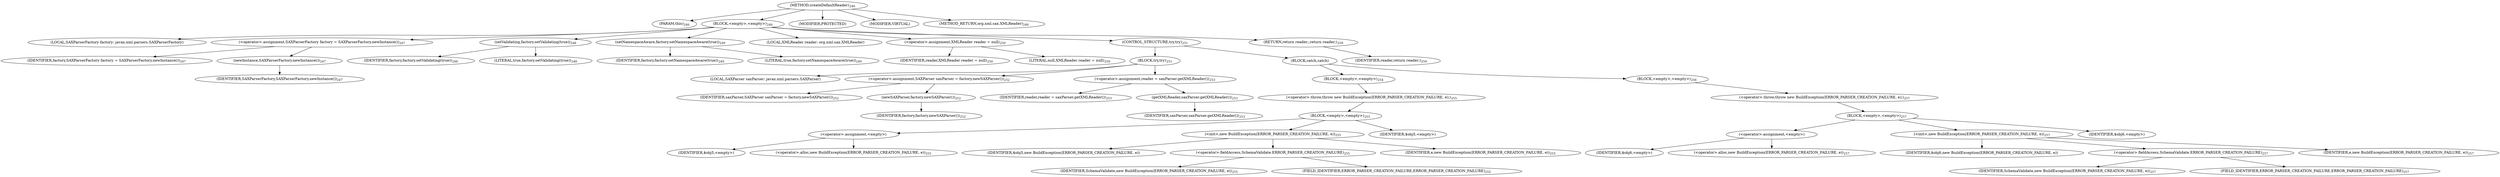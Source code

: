 digraph "createDefaultReader" {  
"406" [label = <(METHOD,createDefaultReader)<SUB>246</SUB>> ]
"407" [label = <(PARAM,this)<SUB>246</SUB>> ]
"408" [label = <(BLOCK,&lt;empty&gt;,&lt;empty&gt;)<SUB>246</SUB>> ]
"409" [label = <(LOCAL,SAXParserFactory factory: javax.xml.parsers.SAXParserFactory)> ]
"410" [label = <(&lt;operator&gt;.assignment,SAXParserFactory factory = SAXParserFactory.newInstance())<SUB>247</SUB>> ]
"411" [label = <(IDENTIFIER,factory,SAXParserFactory factory = SAXParserFactory.newInstance())<SUB>247</SUB>> ]
"412" [label = <(newInstance,SAXParserFactory.newInstance())<SUB>247</SUB>> ]
"413" [label = <(IDENTIFIER,SAXParserFactory,SAXParserFactory.newInstance())<SUB>247</SUB>> ]
"414" [label = <(setValidating,factory.setValidating(true))<SUB>248</SUB>> ]
"415" [label = <(IDENTIFIER,factory,factory.setValidating(true))<SUB>248</SUB>> ]
"416" [label = <(LITERAL,true,factory.setValidating(true))<SUB>248</SUB>> ]
"417" [label = <(setNamespaceAware,factory.setNamespaceAware(true))<SUB>249</SUB>> ]
"418" [label = <(IDENTIFIER,factory,factory.setNamespaceAware(true))<SUB>249</SUB>> ]
"419" [label = <(LITERAL,true,factory.setNamespaceAware(true))<SUB>249</SUB>> ]
"420" [label = <(LOCAL,XMLReader reader: org.xml.sax.XMLReader)> ]
"421" [label = <(&lt;operator&gt;.assignment,XMLReader reader = null)<SUB>250</SUB>> ]
"422" [label = <(IDENTIFIER,reader,XMLReader reader = null)<SUB>250</SUB>> ]
"423" [label = <(LITERAL,null,XMLReader reader = null)<SUB>250</SUB>> ]
"424" [label = <(CONTROL_STRUCTURE,try,try)<SUB>251</SUB>> ]
"425" [label = <(BLOCK,try,try)<SUB>251</SUB>> ]
"426" [label = <(LOCAL,SAXParser saxParser: javax.xml.parsers.SAXParser)> ]
"427" [label = <(&lt;operator&gt;.assignment,SAXParser saxParser = factory.newSAXParser())<SUB>252</SUB>> ]
"428" [label = <(IDENTIFIER,saxParser,SAXParser saxParser = factory.newSAXParser())<SUB>252</SUB>> ]
"429" [label = <(newSAXParser,factory.newSAXParser())<SUB>252</SUB>> ]
"430" [label = <(IDENTIFIER,factory,factory.newSAXParser())<SUB>252</SUB>> ]
"431" [label = <(&lt;operator&gt;.assignment,reader = saxParser.getXMLReader())<SUB>253</SUB>> ]
"432" [label = <(IDENTIFIER,reader,reader = saxParser.getXMLReader())<SUB>253</SUB>> ]
"433" [label = <(getXMLReader,saxParser.getXMLReader())<SUB>253</SUB>> ]
"434" [label = <(IDENTIFIER,saxParser,saxParser.getXMLReader())<SUB>253</SUB>> ]
"435" [label = <(BLOCK,catch,catch)> ]
"436" [label = <(BLOCK,&lt;empty&gt;,&lt;empty&gt;)<SUB>254</SUB>> ]
"437" [label = <(&lt;operator&gt;.throw,throw new BuildException(ERROR_PARSER_CREATION_FAILURE, e);)<SUB>255</SUB>> ]
"438" [label = <(BLOCK,&lt;empty&gt;,&lt;empty&gt;)<SUB>255</SUB>> ]
"439" [label = <(&lt;operator&gt;.assignment,&lt;empty&gt;)> ]
"440" [label = <(IDENTIFIER,$obj5,&lt;empty&gt;)> ]
"441" [label = <(&lt;operator&gt;.alloc,new BuildException(ERROR_PARSER_CREATION_FAILURE, e))<SUB>255</SUB>> ]
"442" [label = <(&lt;init&gt;,new BuildException(ERROR_PARSER_CREATION_FAILURE, e))<SUB>255</SUB>> ]
"443" [label = <(IDENTIFIER,$obj5,new BuildException(ERROR_PARSER_CREATION_FAILURE, e))> ]
"444" [label = <(&lt;operator&gt;.fieldAccess,SchemaValidate.ERROR_PARSER_CREATION_FAILURE)<SUB>255</SUB>> ]
"445" [label = <(IDENTIFIER,SchemaValidate,new BuildException(ERROR_PARSER_CREATION_FAILURE, e))<SUB>255</SUB>> ]
"446" [label = <(FIELD_IDENTIFIER,ERROR_PARSER_CREATION_FAILURE,ERROR_PARSER_CREATION_FAILURE)<SUB>255</SUB>> ]
"447" [label = <(IDENTIFIER,e,new BuildException(ERROR_PARSER_CREATION_FAILURE, e))<SUB>255</SUB>> ]
"448" [label = <(IDENTIFIER,$obj5,&lt;empty&gt;)> ]
"449" [label = <(BLOCK,&lt;empty&gt;,&lt;empty&gt;)<SUB>256</SUB>> ]
"450" [label = <(&lt;operator&gt;.throw,throw new BuildException(ERROR_PARSER_CREATION_FAILURE, e);)<SUB>257</SUB>> ]
"451" [label = <(BLOCK,&lt;empty&gt;,&lt;empty&gt;)<SUB>257</SUB>> ]
"452" [label = <(&lt;operator&gt;.assignment,&lt;empty&gt;)> ]
"453" [label = <(IDENTIFIER,$obj6,&lt;empty&gt;)> ]
"454" [label = <(&lt;operator&gt;.alloc,new BuildException(ERROR_PARSER_CREATION_FAILURE, e))<SUB>257</SUB>> ]
"455" [label = <(&lt;init&gt;,new BuildException(ERROR_PARSER_CREATION_FAILURE, e))<SUB>257</SUB>> ]
"456" [label = <(IDENTIFIER,$obj6,new BuildException(ERROR_PARSER_CREATION_FAILURE, e))> ]
"457" [label = <(&lt;operator&gt;.fieldAccess,SchemaValidate.ERROR_PARSER_CREATION_FAILURE)<SUB>257</SUB>> ]
"458" [label = <(IDENTIFIER,SchemaValidate,new BuildException(ERROR_PARSER_CREATION_FAILURE, e))<SUB>257</SUB>> ]
"459" [label = <(FIELD_IDENTIFIER,ERROR_PARSER_CREATION_FAILURE,ERROR_PARSER_CREATION_FAILURE)<SUB>257</SUB>> ]
"460" [label = <(IDENTIFIER,e,new BuildException(ERROR_PARSER_CREATION_FAILURE, e))<SUB>257</SUB>> ]
"461" [label = <(IDENTIFIER,$obj6,&lt;empty&gt;)> ]
"462" [label = <(RETURN,return reader;,return reader;)<SUB>259</SUB>> ]
"463" [label = <(IDENTIFIER,reader,return reader;)<SUB>259</SUB>> ]
"464" [label = <(MODIFIER,PROTECTED)> ]
"465" [label = <(MODIFIER,VIRTUAL)> ]
"466" [label = <(METHOD_RETURN,org.xml.sax.XMLReader)<SUB>246</SUB>> ]
  "406" -> "407" 
  "406" -> "408" 
  "406" -> "464" 
  "406" -> "465" 
  "406" -> "466" 
  "408" -> "409" 
  "408" -> "410" 
  "408" -> "414" 
  "408" -> "417" 
  "408" -> "420" 
  "408" -> "421" 
  "408" -> "424" 
  "408" -> "462" 
  "410" -> "411" 
  "410" -> "412" 
  "412" -> "413" 
  "414" -> "415" 
  "414" -> "416" 
  "417" -> "418" 
  "417" -> "419" 
  "421" -> "422" 
  "421" -> "423" 
  "424" -> "425" 
  "424" -> "435" 
  "425" -> "426" 
  "425" -> "427" 
  "425" -> "431" 
  "427" -> "428" 
  "427" -> "429" 
  "429" -> "430" 
  "431" -> "432" 
  "431" -> "433" 
  "433" -> "434" 
  "435" -> "436" 
  "435" -> "449" 
  "436" -> "437" 
  "437" -> "438" 
  "438" -> "439" 
  "438" -> "442" 
  "438" -> "448" 
  "439" -> "440" 
  "439" -> "441" 
  "442" -> "443" 
  "442" -> "444" 
  "442" -> "447" 
  "444" -> "445" 
  "444" -> "446" 
  "449" -> "450" 
  "450" -> "451" 
  "451" -> "452" 
  "451" -> "455" 
  "451" -> "461" 
  "452" -> "453" 
  "452" -> "454" 
  "455" -> "456" 
  "455" -> "457" 
  "455" -> "460" 
  "457" -> "458" 
  "457" -> "459" 
  "462" -> "463" 
}
